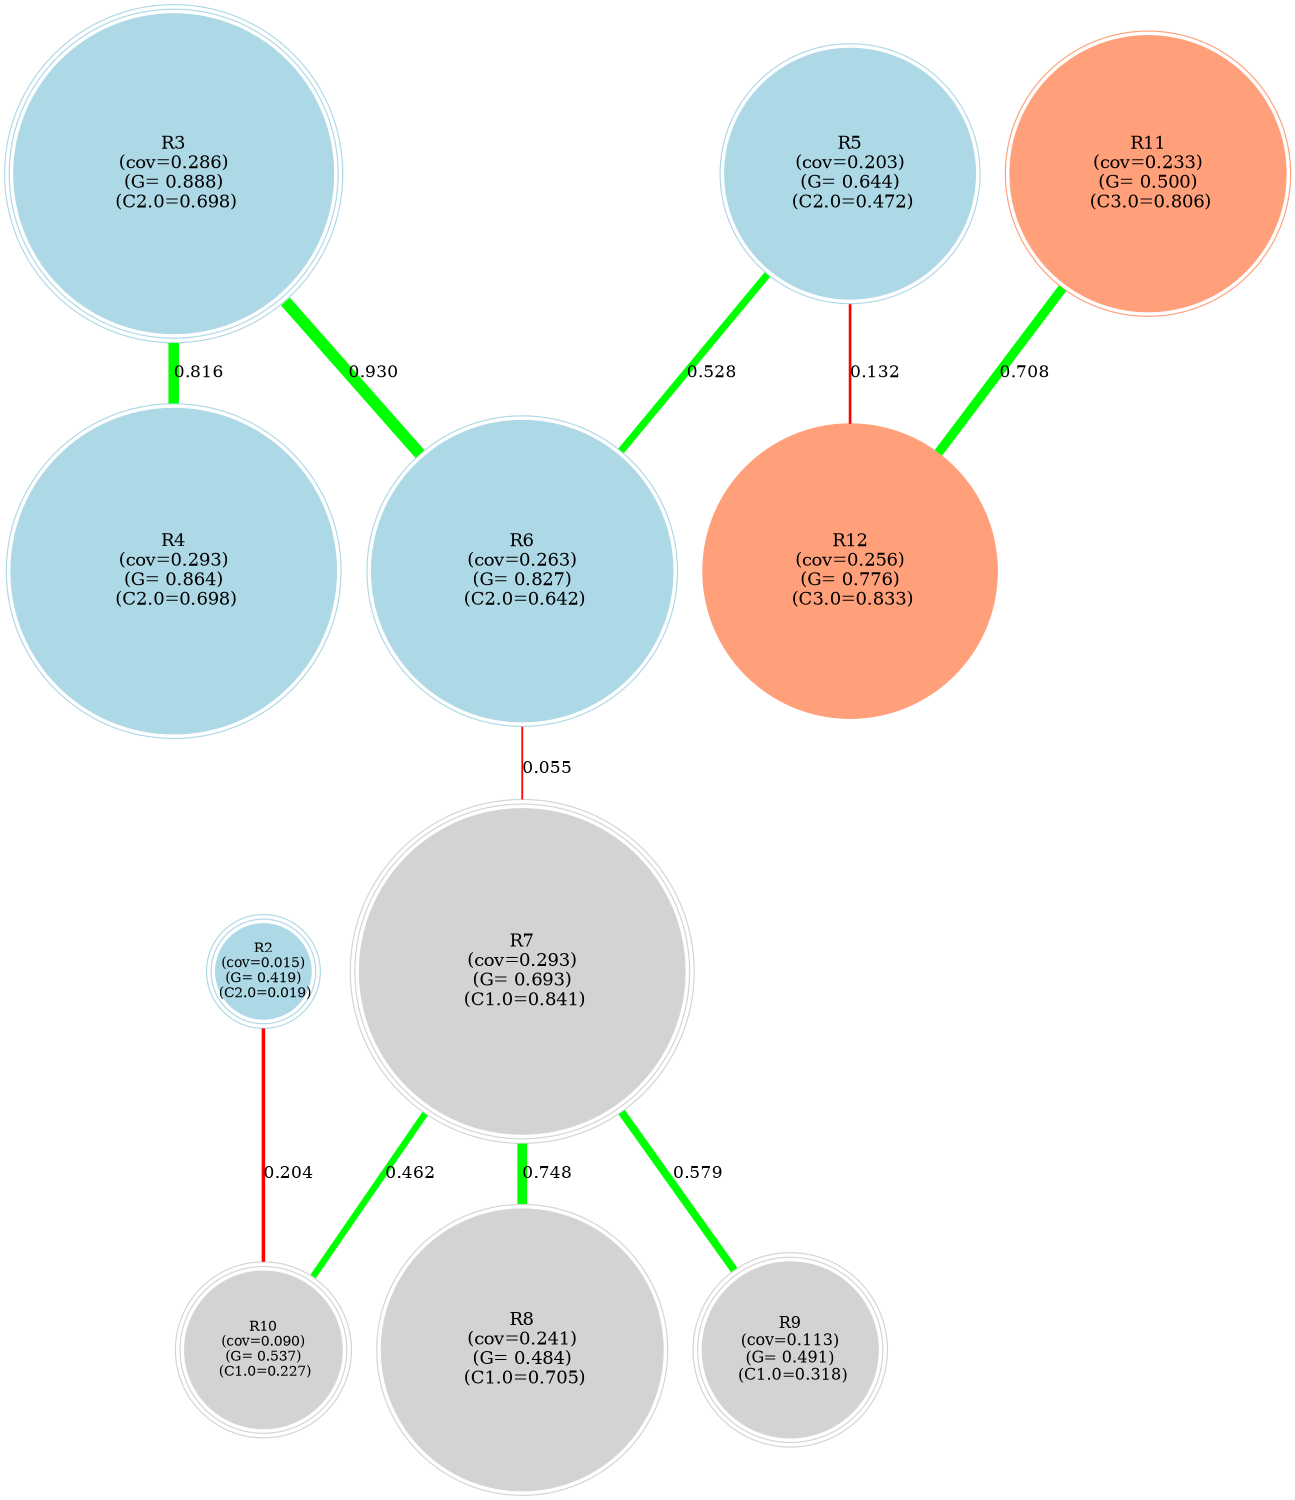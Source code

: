 graph "" {
	name=FINGRAM; ratio=auto; size="10,10"; overlap="scale"; nodesep=0.3; center=true; truecolor=true;

	Rule2 [shape=circle,height=1.150,width=1.150,fixedsize=true,peripheries=3,color="#add8e6",fillcolor="#add8e6",fontsize=11.800000190734863,fontcolor=black,style=filled,label="R2\n (cov=0.015) \n (G= 0.419) \n (C2.0=0.019)",tooltip="Rule2:  IF AlcalinityOfAsh is very high AND flavanoids is high AND Proline is high THEN Class is 2.0 (cov=0.015 ; G= 0.419 ; C2.0=0.019)"];
	Rule3 [shape=circle,height=3.857,width=3.857,fixedsize=true,peripheries=3,color="#add8e6",fillcolor="#add8e6",fontsize=15.399999618530273,fontcolor=black,style=filled,label="R3\n (cov=0.286) \n (G= 0.888) \n (C2.0=0.698)",tooltip="Rule3:  IF Alcohol is very low OR low AND flavanoids is average OR high AND Proline is very low OR low OR average THEN Class is 2.0 (cov=0.286 ; G= 0.888 ; C2.0=0.698)"];
	Rule4 [shape=circle,height=3.932,width=3.932,fixedsize=true,peripheries=2,color="#add8e6",fillcolor="#add8e6",fontsize=15.399999618530273,fontcolor=black,style=filled,label="R4\n (cov=0.293) \n (G= 0.864) \n (C2.0=0.698)",tooltip="Rule4:  IF flavanoids is average OR high OR very high AND Proline is very low OR low THEN Class is 2.0 (cov=0.293 ; G= 0.864 ; C2.0=0.698)"];
	Rule5 [shape=circle,height=3.030,width=3.030,fixedsize=true,peripheries=2,color="#add8e6",fillcolor="#add8e6",fontsize=15.399999618530273,fontcolor=black,style=filled,label="R5\n (cov=0.203) \n (G= 0.644) \n (C2.0=0.472)",tooltip="Rule5:  IF flavanoids is low AND ColorIntensity is very low OR low THEN Class is 2.0 (cov=0.203 ; G= 0.644 ; C2.0=0.472)"];
	Rule6 [shape=circle,height=3.632,width=3.632,fixedsize=true,peripheries=2,color="#add8e6",fillcolor="#add8e6",fontsize=15.399999618530273,fontcolor=black,style=filled,label="R6\n (cov=0.263) \n (G= 0.827) \n (C2.0=0.642)",tooltip="Rule6:  IF Alcohol is very low OR low AND flavanoids is average THEN Class is 2.0 (cov=0.263 ; G= 0.827 ; C2.0=0.642)"];
	Rule7 [shape=circle,height=3.932,width=3.932,fixedsize=true,peripheries=3,color="#d3d3d3",fillcolor="#d3d3d3",fontsize=15.399999618530273,fontcolor=black,style=filled,label="R7\n (cov=0.293) \n (G= 0.693) \n (C1.0=0.841)",tooltip="Rule7:  IF AlcalinityOfAsh is more or less (more or less (more or less (high))) AND flavanoids is high AND Proline is high THEN Class is 1.0 (cov=0.293 ; G= 0.693 ; C1.0=0.841)"];
	Rule8 [shape=circle,height=3.406,width=3.406,fixedsize=true,peripheries=2,color="#d3d3d3",fillcolor="#d3d3d3",fontsize=15.399999618530273,fontcolor=black,style=filled,label="R8\n (cov=0.241) \n (G= 0.484) \n (C1.0=0.705)",tooltip="Rule8:  IF flavanoids is high OR very high AND Proline is very high THEN Class is 1.0 (cov=0.241 ; G= 0.484 ; C1.0=0.705)"];
	Rule9 [shape=circle,height=2.128,width=2.128,fixedsize=true,peripheries=3,color="#d3d3d3",fillcolor="#d3d3d3",fontsize=13.600000381469727,fontcolor=black,style=filled,label="R9\n (cov=0.113) \n (G= 0.491) \n (C1.0=0.318)",tooltip="Rule9:  IF Alcohol is more or less (average OR high) AND flavanoids is average AND Proline is high THEN Class is 1.0 (cov=0.113 ; G= 0.491 ; C1.0=0.318)"];
	Rule10 [shape=circle,height=1.902,width=1.902,fixedsize=true,peripheries=3,color="#d3d3d3",fillcolor="#d3d3d3",fontsize=11.800000190734863,fontcolor=black,style=filled,label="R10\n (cov=0.090) \n (G= 0.537) \n (C1.0=0.227)",tooltip="Rule10:  IF Alcohol is more or less (average OR high) AND flavanoids is average OR high OR very high AND Proline is average THEN Class is 1.0 (cov=0.090 ; G= 0.537 ; C1.0=0.227)"];
	Rule11 [shape=circle,height=3.331,width=3.331,fixedsize=true,peripheries=2,color="#ffa07a",fillcolor="#ffa07a",fontsize=15.399999618530273,fontcolor=black,style=filled,label="R11\n (cov=0.233) \n (G= 0.500) \n (C3.0=0.806)",tooltip="Rule11:  IF flavanoids is low AND ColorIntensity is average OR high OR very high THEN Class is 3.0 (cov=0.233 ; G= 0.500 ; C3.0=0.806)"];
	Rule12 [shape=circle,height=3.556,width=3.556,fixedsize=true,peripheries=1,color="#ffa07a",fillcolor="#ffa07a",fontsize=15.399999618530273,fontcolor=black,style=filled,label="R12\n (cov=0.256) \n (G= 0.776) \n (C3.0=0.833)",tooltip="Rule12:  IF flavanoids is very low THEN Class is 3.0 (cov=0.256 ; G= 0.776 ; C3.0=0.833)"];
	  
	Rule2 -- Rule10 [penwidth=3.041,weight=79.588,color=red,fontsize=15,labelfontcolor=red,label="0.204",tooltip="R2 -- R10 (0.204)",title="R2 -- R10 (0.204)"];  
	Rule3 -- Rule4 [penwidth=9.161,weight=18.393,color=green,fontsize=15,labelfontcolor=green,label="0.816",tooltip="R3 -- R4 (0.816)",title="R3 -- R4 (0.816)"];  
	Rule3 -- Rule6 [penwidth=10.304,weight=6.959,color=green,fontsize=15,labelfontcolor=green,label="0.930",tooltip="R3 -- R6 (0.930)",title="R3 -- R6 (0.930)"];  
	Rule5 -- Rule6 [penwidth=6.281,weight=47.192,color=green,fontsize=15,labelfontcolor=green,label="0.528",tooltip="R5 -- R6 (0.528)",title="R5 -- R6 (0.528)"];  
	Rule5 -- Rule12 [penwidth=2.320,weight=86.798,color=red,fontsize=15,labelfontcolor=red,label="0.132",tooltip="R5 -- R12 (0.132)",title="R5 -- R12 (0.132)"];  
	Rule6 -- Rule7 [penwidth=1.549,weight=94.508,color=red,fontsize=15,labelfontcolor=red,label="0.055",tooltip="R6 -- R7 (0.055)",title="R6 -- R7 (0.055)"];  
	Rule7 -- Rule8 [penwidth=8.478,weight=25.224,color=green,fontsize=15,labelfontcolor=green,label="0.748",tooltip="R7 -- R8 (0.748)",title="R7 -- R8 (0.748)"];  
	Rule7 -- Rule9 [penwidth=6.788,weight=42.117,color=green,fontsize=15,labelfontcolor=green,label="0.579",tooltip="R7 -- R9 (0.579)",title="R7 -- R9 (0.579)"];  
	Rule7 -- Rule10 [penwidth=5.622,weight=53.775,color=green,fontsize=15,labelfontcolor=green,label="0.462",tooltip="R7 -- R10 (0.462)",title="R7 -- R10 (0.462)"];  
	Rule11 -- Rule12 [penwidth=8.084,weight=29.155,color=green,fontsize=15,labelfontcolor=green,label="0.708",tooltip="R11 -- R12 (0.708)",title="R11 -- R12 (0.708)"];}